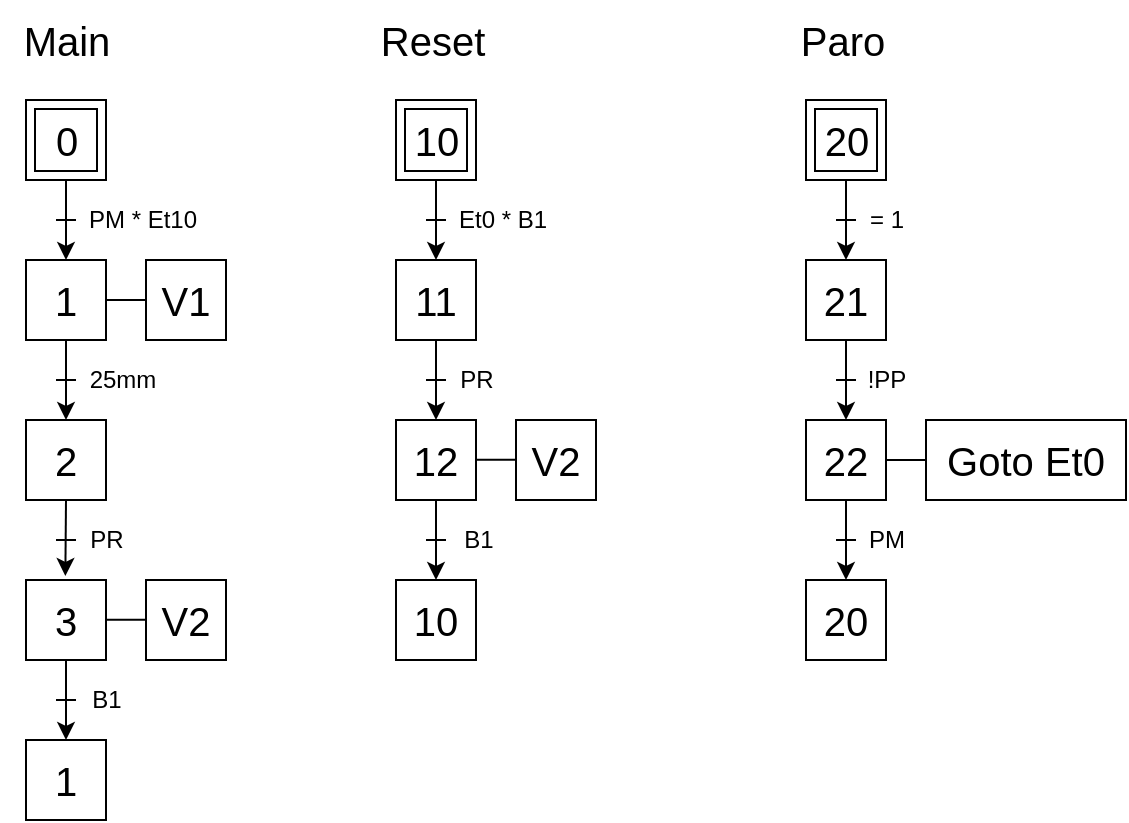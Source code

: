 <mxfile version="22.1.2" type="device">
  <diagram name="Página-1" id="8AGlXTyf6qhKJLY7l6IQ">
    <mxGraphModel dx="830" dy="498" grid="1" gridSize="5" guides="1" tooltips="1" connect="1" arrows="1" fold="1" page="1" pageScale="1" pageWidth="827" pageHeight="1169" math="0" shadow="0">
      <root>
        <mxCell id="0" />
        <mxCell id="1" parent="0" />
        <mxCell id="HCZACGInt_wmzSHM1FGN-8" style="edgeStyle=orthogonalEdgeStyle;rounded=0;orthogonalLoop=1;jettySize=auto;html=1;exitX=0.5;exitY=1;exitDx=0;exitDy=0;entryX=0.5;entryY=0;entryDx=0;entryDy=0;" parent="1" source="HCZACGInt_wmzSHM1FGN-1" target="HCZACGInt_wmzSHM1FGN-4" edge="1">
          <mxGeometry relative="1" as="geometry" />
        </mxCell>
        <mxCell id="HCZACGInt_wmzSHM1FGN-1" value="" style="whiteSpace=wrap;html=1;aspect=fixed;" parent="1" vertex="1">
          <mxGeometry x="100" y="160" width="40" height="40" as="geometry" />
        </mxCell>
        <mxCell id="HCZACGInt_wmzSHM1FGN-2" value="0" style="whiteSpace=wrap;html=1;aspect=fixed;fontSize=20;" parent="1" vertex="1">
          <mxGeometry x="104.5" y="164.5" width="31" height="31" as="geometry" />
        </mxCell>
        <mxCell id="HCZACGInt_wmzSHM1FGN-9" style="edgeStyle=orthogonalEdgeStyle;rounded=0;orthogonalLoop=1;jettySize=auto;html=1;exitX=0.5;exitY=1;exitDx=0;exitDy=0;entryX=0.5;entryY=0;entryDx=0;entryDy=0;" parent="1" source="HCZACGInt_wmzSHM1FGN-4" target="HCZACGInt_wmzSHM1FGN-5" edge="1">
          <mxGeometry relative="1" as="geometry" />
        </mxCell>
        <mxCell id="HCZACGInt_wmzSHM1FGN-4" value="1" style="whiteSpace=wrap;html=1;aspect=fixed;fontSize=20;" parent="1" vertex="1">
          <mxGeometry x="100" y="240" width="40" height="40" as="geometry" />
        </mxCell>
        <mxCell id="HCZACGInt_wmzSHM1FGN-5" value="2" style="whiteSpace=wrap;html=1;aspect=fixed;fontSize=20;horizontal=1;" parent="1" vertex="1">
          <mxGeometry x="100" y="320" width="40" height="40" as="geometry" />
        </mxCell>
        <mxCell id="HCZACGInt_wmzSHM1FGN-23" style="edgeStyle=orthogonalEdgeStyle;rounded=0;orthogonalLoop=1;jettySize=auto;html=1;exitX=0.5;exitY=1;exitDx=0;exitDy=0;entryX=0.5;entryY=0;entryDx=0;entryDy=0;" parent="1" source="HCZACGInt_wmzSHM1FGN-6" target="HCZACGInt_wmzSHM1FGN-20" edge="1">
          <mxGeometry relative="1" as="geometry" />
        </mxCell>
        <mxCell id="HCZACGInt_wmzSHM1FGN-6" value="&lt;font style=&quot;font-size: 20px;&quot;&gt;3&lt;/font&gt;" style="whiteSpace=wrap;html=1;aspect=fixed;" parent="1" vertex="1">
          <mxGeometry x="100" y="400" width="40" height="40" as="geometry" />
        </mxCell>
        <mxCell id="HCZACGInt_wmzSHM1FGN-10" style="edgeStyle=orthogonalEdgeStyle;rounded=0;orthogonalLoop=1;jettySize=auto;html=1;exitX=0.5;exitY=1;exitDx=0;exitDy=0;entryX=0.492;entryY=-0.05;entryDx=0;entryDy=0;entryPerimeter=0;" parent="1" source="HCZACGInt_wmzSHM1FGN-5" target="HCZACGInt_wmzSHM1FGN-6" edge="1">
          <mxGeometry relative="1" as="geometry" />
        </mxCell>
        <mxCell id="HCZACGInt_wmzSHM1FGN-12" value="&lt;font style=&quot;font-size: 20px;&quot;&gt;V1&lt;/font&gt;" style="rounded=0;whiteSpace=wrap;html=1;" parent="1" vertex="1">
          <mxGeometry x="160" y="240" width="40" height="40" as="geometry" />
        </mxCell>
        <mxCell id="HCZACGInt_wmzSHM1FGN-14" value="" style="endArrow=none;html=1;rounded=0;" parent="1" edge="1">
          <mxGeometry width="50" height="50" relative="1" as="geometry">
            <mxPoint x="115" y="220" as="sourcePoint" />
            <mxPoint x="125" y="220" as="targetPoint" />
          </mxGeometry>
        </mxCell>
        <mxCell id="HCZACGInt_wmzSHM1FGN-15" value="" style="endArrow=none;html=1;rounded=0;" parent="1" edge="1">
          <mxGeometry width="50" height="50" relative="1" as="geometry">
            <mxPoint x="115" y="300" as="sourcePoint" />
            <mxPoint x="125" y="300" as="targetPoint" />
          </mxGeometry>
        </mxCell>
        <mxCell id="HCZACGInt_wmzSHM1FGN-16" value="" style="endArrow=none;html=1;rounded=0;" parent="1" edge="1">
          <mxGeometry width="50" height="50" relative="1" as="geometry">
            <mxPoint x="115" y="380" as="sourcePoint" />
            <mxPoint x="125" y="380" as="targetPoint" />
          </mxGeometry>
        </mxCell>
        <mxCell id="HCZACGInt_wmzSHM1FGN-20" value="1" style="whiteSpace=wrap;html=1;aspect=fixed;fontSize=20;" parent="1" vertex="1">
          <mxGeometry x="100" y="480" width="40" height="40" as="geometry" />
        </mxCell>
        <mxCell id="HCZACGInt_wmzSHM1FGN-21" value="" style="endArrow=none;html=1;rounded=0;" parent="1" edge="1">
          <mxGeometry width="50" height="50" relative="1" as="geometry">
            <mxPoint x="115" y="460" as="sourcePoint" />
            <mxPoint x="125" y="460" as="targetPoint" />
          </mxGeometry>
        </mxCell>
        <mxCell id="HCZACGInt_wmzSHM1FGN-27" value="" style="endArrow=none;html=1;rounded=0;exitX=1;exitY=0.5;exitDx=0;exitDy=0;entryX=0;entryY=0.5;entryDx=0;entryDy=0;" parent="1" source="HCZACGInt_wmzSHM1FGN-4" target="HCZACGInt_wmzSHM1FGN-12" edge="1">
          <mxGeometry width="50" height="50" relative="1" as="geometry">
            <mxPoint x="70" y="370" as="sourcePoint" />
            <mxPoint x="120" y="320" as="targetPoint" />
          </mxGeometry>
        </mxCell>
        <mxCell id="HCZACGInt_wmzSHM1FGN-33" value="&lt;font style=&quot;font-size: 20px;&quot;&gt;V2&lt;br&gt;&lt;/font&gt;" style="rounded=0;whiteSpace=wrap;html=1;" parent="1" vertex="1">
          <mxGeometry x="160" y="400" width="40" height="40" as="geometry" />
        </mxCell>
        <mxCell id="HCZACGInt_wmzSHM1FGN-35" value="" style="endArrow=none;html=1;rounded=0;exitX=1;exitY=0.5;exitDx=0;exitDy=0;entryX=0;entryY=0.5;entryDx=0;entryDy=0;" parent="1" edge="1">
          <mxGeometry width="50" height="50" relative="1" as="geometry">
            <mxPoint x="140" y="419.86" as="sourcePoint" />
            <mxPoint x="160" y="419.86" as="targetPoint" />
          </mxGeometry>
        </mxCell>
        <mxCell id="HCZACGInt_wmzSHM1FGN-36" style="edgeStyle=orthogonalEdgeStyle;rounded=0;orthogonalLoop=1;jettySize=auto;html=1;exitX=0.5;exitY=1;exitDx=0;exitDy=0;entryX=0.5;entryY=0;entryDx=0;entryDy=0;" parent="1" source="HCZACGInt_wmzSHM1FGN-37" target="HCZACGInt_wmzSHM1FGN-40" edge="1">
          <mxGeometry relative="1" as="geometry" />
        </mxCell>
        <mxCell id="HCZACGInt_wmzSHM1FGN-37" value="" style="whiteSpace=wrap;html=1;aspect=fixed;" parent="1" vertex="1">
          <mxGeometry x="490" y="160" width="40" height="40" as="geometry" />
        </mxCell>
        <mxCell id="HCZACGInt_wmzSHM1FGN-38" value="20" style="whiteSpace=wrap;html=1;aspect=fixed;fontSize=20;" parent="1" vertex="1">
          <mxGeometry x="494.5" y="164.5" width="31" height="31" as="geometry" />
        </mxCell>
        <mxCell id="HCZACGInt_wmzSHM1FGN-39" style="edgeStyle=orthogonalEdgeStyle;rounded=0;orthogonalLoop=1;jettySize=auto;html=1;exitX=0.5;exitY=1;exitDx=0;exitDy=0;entryX=0.5;entryY=0;entryDx=0;entryDy=0;" parent="1" source="HCZACGInt_wmzSHM1FGN-40" target="HCZACGInt_wmzSHM1FGN-41" edge="1">
          <mxGeometry relative="1" as="geometry" />
        </mxCell>
        <mxCell id="HCZACGInt_wmzSHM1FGN-40" value="21" style="whiteSpace=wrap;html=1;aspect=fixed;fontSize=20;" parent="1" vertex="1">
          <mxGeometry x="490" y="240" width="40" height="40" as="geometry" />
        </mxCell>
        <mxCell id="HCZACGInt_wmzSHM1FGN-49" style="edgeStyle=orthogonalEdgeStyle;rounded=0;orthogonalLoop=1;jettySize=auto;html=1;exitX=0.5;exitY=1;exitDx=0;exitDy=0;entryX=0.5;entryY=0;entryDx=0;entryDy=0;" parent="1" source="HCZACGInt_wmzSHM1FGN-41" target="HCZACGInt_wmzSHM1FGN-46" edge="1">
          <mxGeometry relative="1" as="geometry" />
        </mxCell>
        <mxCell id="HCZACGInt_wmzSHM1FGN-41" value="22" style="whiteSpace=wrap;html=1;aspect=fixed;fontSize=20;horizontal=1;" parent="1" vertex="1">
          <mxGeometry x="490" y="320" width="40" height="40" as="geometry" />
        </mxCell>
        <mxCell id="HCZACGInt_wmzSHM1FGN-42" value="" style="endArrow=none;html=1;rounded=0;" parent="1" edge="1">
          <mxGeometry width="50" height="50" relative="1" as="geometry">
            <mxPoint x="505" y="220" as="sourcePoint" />
            <mxPoint x="515" y="220" as="targetPoint" />
          </mxGeometry>
        </mxCell>
        <mxCell id="HCZACGInt_wmzSHM1FGN-43" value="" style="endArrow=none;html=1;rounded=0;" parent="1" edge="1">
          <mxGeometry width="50" height="50" relative="1" as="geometry">
            <mxPoint x="505" y="300" as="sourcePoint" />
            <mxPoint x="515" y="300" as="targetPoint" />
          </mxGeometry>
        </mxCell>
        <mxCell id="HCZACGInt_wmzSHM1FGN-44" value="= 1" style="text;html=1;align=center;verticalAlign=middle;resizable=0;points=[];autosize=1;strokeColor=none;fillColor=none;" parent="1" vertex="1">
          <mxGeometry x="510" y="205" width="40" height="30" as="geometry" />
        </mxCell>
        <mxCell id="HCZACGInt_wmzSHM1FGN-45" value="!PP" style="text;html=1;align=center;verticalAlign=middle;resizable=0;points=[];autosize=1;strokeColor=none;fillColor=none;" parent="1" vertex="1">
          <mxGeometry x="510" y="285" width="40" height="30" as="geometry" />
        </mxCell>
        <mxCell id="HCZACGInt_wmzSHM1FGN-46" value="20" style="whiteSpace=wrap;html=1;aspect=fixed;fontSize=20;horizontal=1;" parent="1" vertex="1">
          <mxGeometry x="490" y="400" width="40" height="40" as="geometry" />
        </mxCell>
        <mxCell id="HCZACGInt_wmzSHM1FGN-47" value="" style="endArrow=none;html=1;rounded=0;" parent="1" edge="1">
          <mxGeometry width="50" height="50" relative="1" as="geometry">
            <mxPoint x="505" y="380" as="sourcePoint" />
            <mxPoint x="515" y="380" as="targetPoint" />
          </mxGeometry>
        </mxCell>
        <mxCell id="HCZACGInt_wmzSHM1FGN-48" value="PM" style="text;html=1;align=center;verticalAlign=middle;resizable=0;points=[];autosize=1;strokeColor=none;fillColor=none;" parent="1" vertex="1">
          <mxGeometry x="510" y="365" width="40" height="30" as="geometry" />
        </mxCell>
        <mxCell id="cw-4n0ESMkhcPqiXAh8_-3" value="PM * Et10" style="text;html=1;align=center;verticalAlign=middle;resizable=0;points=[];autosize=1;strokeColor=none;fillColor=none;" vertex="1" parent="1">
          <mxGeometry x="120" y="205" width="75" height="30" as="geometry" />
        </mxCell>
        <mxCell id="cw-4n0ESMkhcPqiXAh8_-4" value="25mm" style="text;html=1;align=center;verticalAlign=middle;resizable=0;points=[];autosize=1;strokeColor=none;fillColor=none;" vertex="1" parent="1">
          <mxGeometry x="120" y="285" width="55" height="30" as="geometry" />
        </mxCell>
        <mxCell id="cw-4n0ESMkhcPqiXAh8_-5" value="PR" style="text;html=1;align=center;verticalAlign=middle;resizable=0;points=[];autosize=1;strokeColor=none;fillColor=none;" vertex="1" parent="1">
          <mxGeometry x="120" y="365" width="40" height="30" as="geometry" />
        </mxCell>
        <mxCell id="cw-4n0ESMkhcPqiXAh8_-6" value="B1" style="text;html=1;align=center;verticalAlign=middle;resizable=0;points=[];autosize=1;strokeColor=none;fillColor=none;" vertex="1" parent="1">
          <mxGeometry x="122.5" y="445" width="35" height="30" as="geometry" />
        </mxCell>
        <mxCell id="cw-4n0ESMkhcPqiXAh8_-7" value="&lt;font style=&quot;font-size: 20px;&quot;&gt;Main&lt;/font&gt;" style="text;html=1;align=center;verticalAlign=middle;resizable=0;points=[];autosize=1;strokeColor=none;fillColor=none;" vertex="1" parent="1">
          <mxGeometry x="87.5" y="110" width="65" height="40" as="geometry" />
        </mxCell>
        <mxCell id="cw-4n0ESMkhcPqiXAh8_-8" value="&lt;font style=&quot;font-size: 20px;&quot;&gt;Reset&lt;br&gt;&lt;/font&gt;" style="text;html=1;align=center;verticalAlign=middle;resizable=0;points=[];autosize=1;strokeColor=none;fillColor=none;" vertex="1" parent="1">
          <mxGeometry x="265" y="110" width="75" height="40" as="geometry" />
        </mxCell>
        <mxCell id="cw-4n0ESMkhcPqiXAh8_-9" value="&lt;font style=&quot;font-size: 20px;&quot;&gt;Paro&lt;br&gt;&lt;/font&gt;" style="text;html=1;align=center;verticalAlign=middle;resizable=0;points=[];autosize=1;strokeColor=none;fillColor=none;" vertex="1" parent="1">
          <mxGeometry x="475" y="110" width="65" height="40" as="geometry" />
        </mxCell>
        <mxCell id="cw-4n0ESMkhcPqiXAh8_-10" value="&lt;font style=&quot;font-size: 20px;&quot;&gt;Goto Et0&lt;/font&gt;" style="rounded=0;whiteSpace=wrap;html=1;" vertex="1" parent="1">
          <mxGeometry x="550" y="320" width="100" height="40" as="geometry" />
        </mxCell>
        <mxCell id="cw-4n0ESMkhcPqiXAh8_-11" value="" style="endArrow=none;html=1;rounded=0;exitX=1;exitY=0.5;exitDx=0;exitDy=0;entryX=0;entryY=0.5;entryDx=0;entryDy=0;" edge="1" parent="1" target="cw-4n0ESMkhcPqiXAh8_-10">
          <mxGeometry width="50" height="50" relative="1" as="geometry">
            <mxPoint x="530" y="340" as="sourcePoint" />
            <mxPoint x="510" y="400" as="targetPoint" />
          </mxGeometry>
        </mxCell>
        <mxCell id="cw-4n0ESMkhcPqiXAh8_-28" style="edgeStyle=orthogonalEdgeStyle;rounded=0;orthogonalLoop=1;jettySize=auto;html=1;exitX=0.5;exitY=1;exitDx=0;exitDy=0;entryX=0.5;entryY=0;entryDx=0;entryDy=0;" edge="1" parent="1" source="cw-4n0ESMkhcPqiXAh8_-29" target="cw-4n0ESMkhcPqiXAh8_-32">
          <mxGeometry relative="1" as="geometry" />
        </mxCell>
        <mxCell id="cw-4n0ESMkhcPqiXAh8_-29" value="" style="whiteSpace=wrap;html=1;aspect=fixed;" vertex="1" parent="1">
          <mxGeometry x="285" y="160" width="40" height="40" as="geometry" />
        </mxCell>
        <mxCell id="cw-4n0ESMkhcPqiXAh8_-30" value="10" style="whiteSpace=wrap;html=1;aspect=fixed;fontSize=20;" vertex="1" parent="1">
          <mxGeometry x="289.5" y="164.5" width="31" height="31" as="geometry" />
        </mxCell>
        <mxCell id="cw-4n0ESMkhcPqiXAh8_-31" style="edgeStyle=orthogonalEdgeStyle;rounded=0;orthogonalLoop=1;jettySize=auto;html=1;exitX=0.5;exitY=1;exitDx=0;exitDy=0;entryX=0.5;entryY=0;entryDx=0;entryDy=0;" edge="1" parent="1" source="cw-4n0ESMkhcPqiXAh8_-32" target="cw-4n0ESMkhcPqiXAh8_-34">
          <mxGeometry relative="1" as="geometry" />
        </mxCell>
        <mxCell id="cw-4n0ESMkhcPqiXAh8_-32" value="11" style="whiteSpace=wrap;html=1;aspect=fixed;fontSize=20;" vertex="1" parent="1">
          <mxGeometry x="285" y="240" width="40" height="40" as="geometry" />
        </mxCell>
        <mxCell id="cw-4n0ESMkhcPqiXAh8_-33" style="edgeStyle=orthogonalEdgeStyle;rounded=0;orthogonalLoop=1;jettySize=auto;html=1;exitX=0.5;exitY=1;exitDx=0;exitDy=0;entryX=0.5;entryY=0;entryDx=0;entryDy=0;" edge="1" parent="1" source="cw-4n0ESMkhcPqiXAh8_-34" target="cw-4n0ESMkhcPqiXAh8_-39">
          <mxGeometry relative="1" as="geometry" />
        </mxCell>
        <mxCell id="cw-4n0ESMkhcPqiXAh8_-34" value="12" style="whiteSpace=wrap;html=1;aspect=fixed;fontSize=20;horizontal=1;" vertex="1" parent="1">
          <mxGeometry x="285" y="320" width="40" height="40" as="geometry" />
        </mxCell>
        <mxCell id="cw-4n0ESMkhcPqiXAh8_-35" value="" style="endArrow=none;html=1;rounded=0;" edge="1" parent="1">
          <mxGeometry width="50" height="50" relative="1" as="geometry">
            <mxPoint x="300" y="220" as="sourcePoint" />
            <mxPoint x="310" y="220" as="targetPoint" />
          </mxGeometry>
        </mxCell>
        <mxCell id="cw-4n0ESMkhcPqiXAh8_-36" value="" style="endArrow=none;html=1;rounded=0;" edge="1" parent="1">
          <mxGeometry width="50" height="50" relative="1" as="geometry">
            <mxPoint x="300" y="300" as="sourcePoint" />
            <mxPoint x="310" y="300" as="targetPoint" />
          </mxGeometry>
        </mxCell>
        <mxCell id="cw-4n0ESMkhcPqiXAh8_-37" value="Et0 * B1" style="text;html=1;align=center;verticalAlign=middle;resizable=0;points=[];autosize=1;strokeColor=none;fillColor=none;" vertex="1" parent="1">
          <mxGeometry x="305" y="205" width="65" height="30" as="geometry" />
        </mxCell>
        <mxCell id="cw-4n0ESMkhcPqiXAh8_-38" value="PR" style="text;html=1;align=center;verticalAlign=middle;resizable=0;points=[];autosize=1;strokeColor=none;fillColor=none;" vertex="1" parent="1">
          <mxGeometry x="305" y="285" width="40" height="30" as="geometry" />
        </mxCell>
        <mxCell id="cw-4n0ESMkhcPqiXAh8_-39" value="10" style="whiteSpace=wrap;html=1;aspect=fixed;fontSize=20;horizontal=1;" vertex="1" parent="1">
          <mxGeometry x="285" y="400" width="40" height="40" as="geometry" />
        </mxCell>
        <mxCell id="cw-4n0ESMkhcPqiXAh8_-40" value="" style="endArrow=none;html=1;rounded=0;" edge="1" parent="1">
          <mxGeometry width="50" height="50" relative="1" as="geometry">
            <mxPoint x="300" y="380" as="sourcePoint" />
            <mxPoint x="310" y="380" as="targetPoint" />
          </mxGeometry>
        </mxCell>
        <mxCell id="cw-4n0ESMkhcPqiXAh8_-44" value="&lt;font style=&quot;font-size: 20px;&quot;&gt;V2&lt;br&gt;&lt;/font&gt;" style="rounded=0;whiteSpace=wrap;html=1;" vertex="1" parent="1">
          <mxGeometry x="345" y="320" width="40" height="40" as="geometry" />
        </mxCell>
        <mxCell id="cw-4n0ESMkhcPqiXAh8_-45" value="" style="endArrow=none;html=1;rounded=0;exitX=1;exitY=0.5;exitDx=0;exitDy=0;entryX=0;entryY=0.5;entryDx=0;entryDy=0;" edge="1" parent="1">
          <mxGeometry width="50" height="50" relative="1" as="geometry">
            <mxPoint x="325" y="339.86" as="sourcePoint" />
            <mxPoint x="345" y="339.86" as="targetPoint" />
          </mxGeometry>
        </mxCell>
        <mxCell id="cw-4n0ESMkhcPqiXAh8_-46" value="B1" style="text;html=1;align=center;verticalAlign=middle;resizable=0;points=[];autosize=1;strokeColor=none;fillColor=none;" vertex="1" parent="1">
          <mxGeometry x="308" y="365" width="35" height="30" as="geometry" />
        </mxCell>
      </root>
    </mxGraphModel>
  </diagram>
</mxfile>
